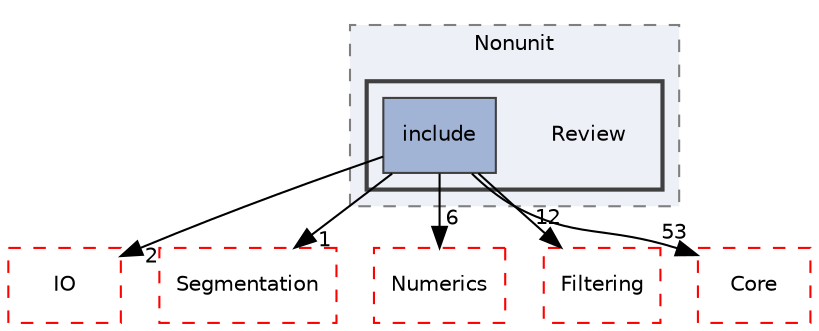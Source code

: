 digraph "Review"
{
 // LATEX_PDF_SIZE
  edge [fontname="Helvetica",fontsize="10",labelfontname="Helvetica",labelfontsize="10"];
  node [fontname="Helvetica",fontsize="10",shape=record];
  compound=true
  subgraph clusterdir_f17729ef37f4897fe21d2f779e68a02a {
    graph [ bgcolor="#edf0f7", pencolor="grey50", style="filled,dashed,", label="Nonunit", fontname="Helvetica", fontsize="10", URL="dir_f17729ef37f4897fe21d2f779e68a02a.html"]
  subgraph clusterdir_dd9a6fe218e9292d4a0abd5e6d73b14f {
    graph [ bgcolor="#edf0f7", pencolor="grey25", style="filled,bold,", label="", fontname="Helvetica", fontsize="10", URL="dir_dd9a6fe218e9292d4a0abd5e6d73b14f.html"]
    dir_dd9a6fe218e9292d4a0abd5e6d73b14f [shape=plaintext, label="Review"];
  dir_46a6684d63e76c369356db7c24c9e0b9 [shape=box, label="include", style="filled,", fillcolor="#a2b4d6", color="grey25", URL="dir_46a6684d63e76c369356db7c24c9e0b9.html"];
  }
  }
  dir_367545fbb67972528c5e9da3f2610d14 [shape=box, label="IO", style="dashed,", fillcolor="#edf0f7", color="red", URL="dir_367545fbb67972528c5e9da3f2610d14.html"];
  dir_431b5b85ef2fd850d23fe72862364324 [shape=box, label="Segmentation", style="dashed,", fillcolor="#edf0f7", color="red", URL="dir_431b5b85ef2fd850d23fe72862364324.html"];
  dir_57605c80b6a7e87d0adba2f2655cc3cb [shape=box, label="Numerics", style="dashed,", fillcolor="#edf0f7", color="red", URL="dir_57605c80b6a7e87d0adba2f2655cc3cb.html"];
  dir_6724b11ef9ad676a0a0c31463bff1d93 [shape=box, label="Filtering", style="dashed,", fillcolor="#edf0f7", color="red", URL="dir_6724b11ef9ad676a0a0c31463bff1d93.html"];
  dir_cac7f9cecb9aa42a0bd05452dddd8a21 [shape=box, label="Core", style="dashed,", fillcolor="#edf0f7", color="red", URL="dir_cac7f9cecb9aa42a0bd05452dddd8a21.html"];
  dir_46a6684d63e76c369356db7c24c9e0b9->dir_367545fbb67972528c5e9da3f2610d14 [headlabel="2", labeldistance=1.5 headhref="dir_000150_000179.html"];
  dir_46a6684d63e76c369356db7c24c9e0b9->dir_431b5b85ef2fd850d23fe72862364324 [headlabel="1", labeldistance=1.5 headhref="dir_000150_000226.html"];
  dir_46a6684d63e76c369356db7c24c9e0b9->dir_57605c80b6a7e87d0adba2f2655cc3cb [headlabel="6", labeldistance=1.5 headhref="dir_000150_000212.html"];
  dir_46a6684d63e76c369356db7c24c9e0b9->dir_6724b11ef9ad676a0a0c31463bff1d93 [headlabel="12", labeldistance=1.5 headhref="dir_000150_000030.html"];
  dir_46a6684d63e76c369356db7c24c9e0b9->dir_cac7f9cecb9aa42a0bd05452dddd8a21 [headlabel="53", labeldistance=1.5 headhref="dir_000150_000014.html"];
}
